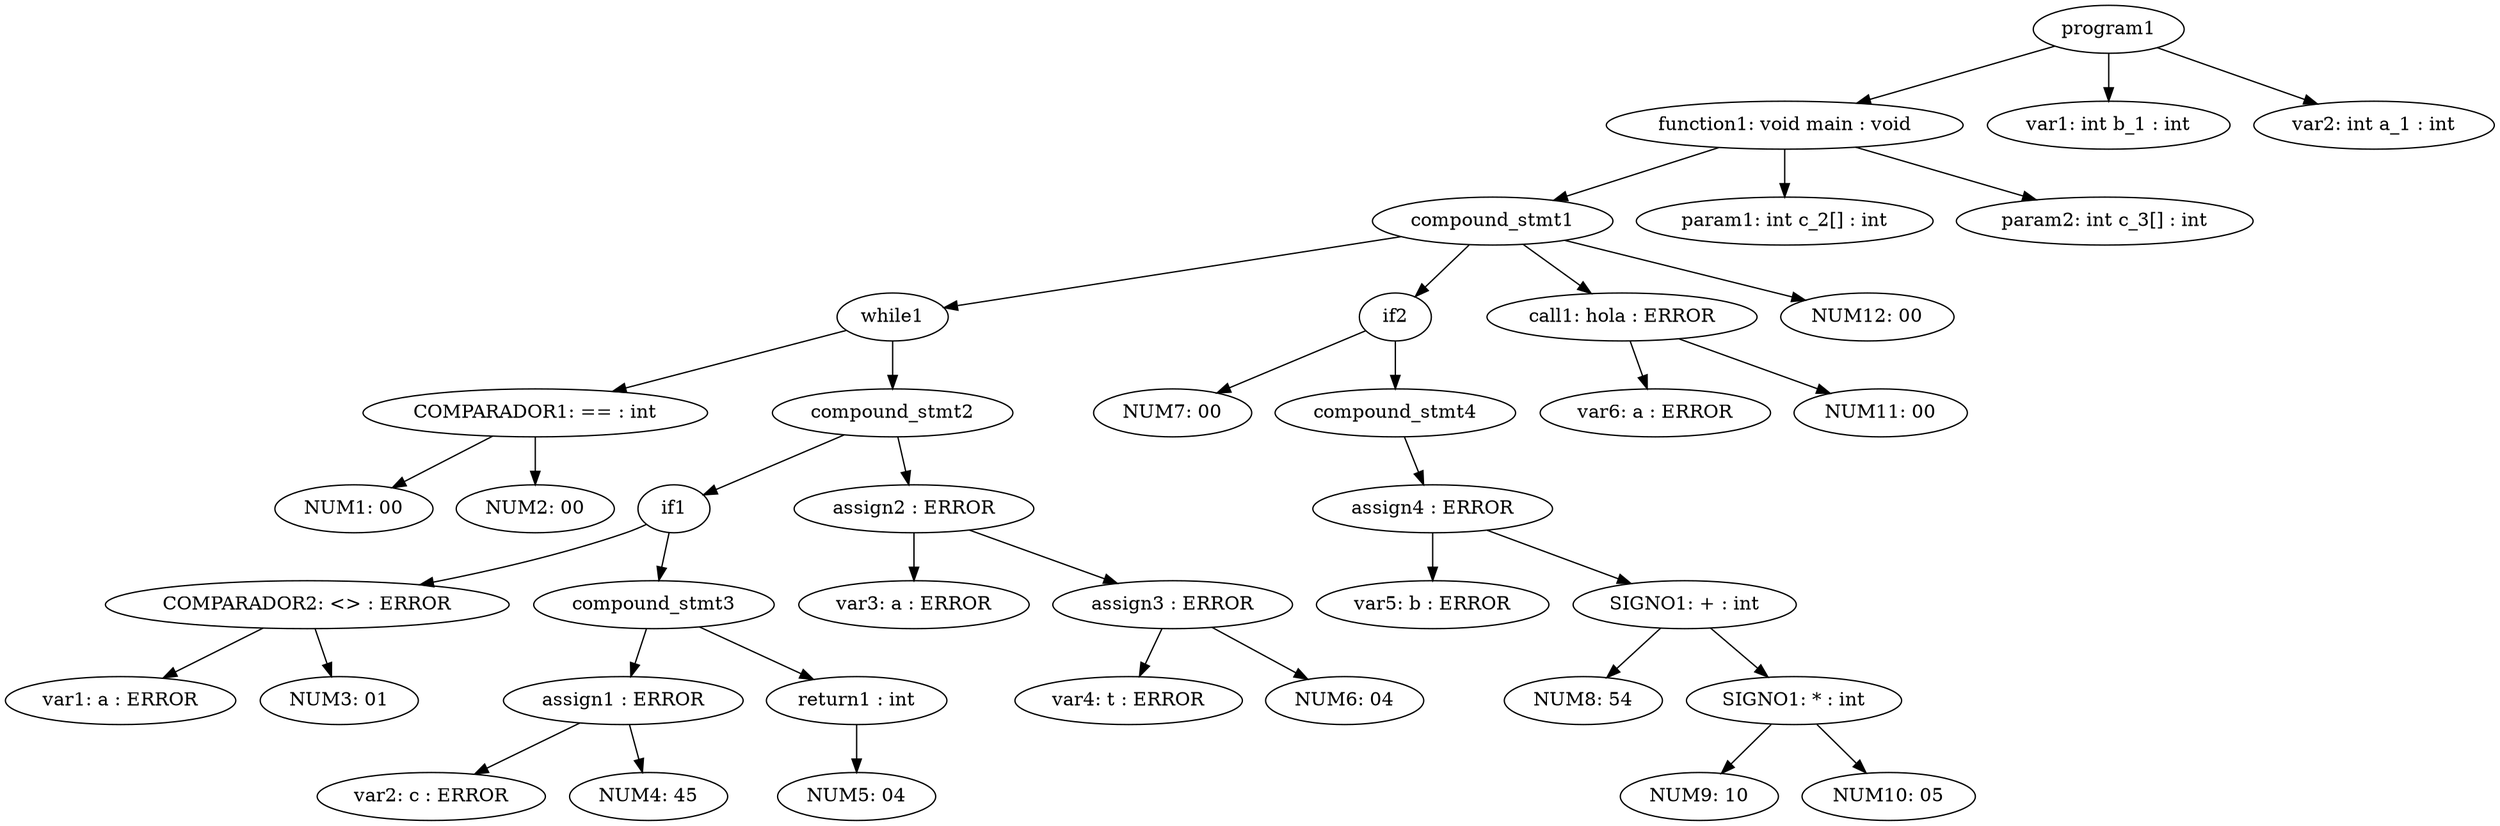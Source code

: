 digraph G {
	"program1" -> "function1: void main : void"
	"function1: void main : void" -> "compound_stmt1"
	"compound_stmt1" -> "while1"
	"while1" -> "COMPARADOR1: == : int"
	"COMPARADOR1: == : int" -> "NUM1: 00"
	"COMPARADOR1: == : int" -> "NUM2: 00"
	"while1" -> "compound_stmt2"
	"compound_stmt2" -> "if1"
	"if1" -> "COMPARADOR2: <> : ERROR"
	"COMPARADOR2: <> : ERROR" -> "var1: a : ERROR"
	"COMPARADOR2: <> : ERROR" -> "NUM3: 01"
	"if1" -> "compound_stmt3"
	"compound_stmt3" -> "assign1 : ERROR"
	"assign1 : ERROR" -> "var2: c : ERROR"
	"assign1 : ERROR" -> "NUM4: 45"
	"compound_stmt3" -> "return1 : int"
	"return1 : int" -> "NUM5: 04"
	"compound_stmt2" -> "assign2 : ERROR"
	"assign2 : ERROR" -> "var3: a : ERROR"
	"assign2 : ERROR" -> "assign3 : ERROR"
	"assign3 : ERROR" -> "var4: t : ERROR"
	"assign3 : ERROR" -> "NUM6: 04"
	"compound_stmt1" -> "if2"
	"if2" -> "NUM7: 00"
	"if2" -> "compound_stmt4"
	"compound_stmt4" -> "assign4 : ERROR"
	"assign4 : ERROR" -> "var5: b : ERROR"
	"assign4 : ERROR" -> "SIGNO1: + : int"
	"SIGNO1: + : int" -> "NUM8: 54"
	"SIGNO1: + : int" -> "SIGNO1: * : int"
	"SIGNO1: * : int" -> "NUM9: 10"
	"SIGNO1: * : int" -> "NUM10: 05"
	"compound_stmt1" -> "call1: hola : ERROR"
	"call1: hola : ERROR" -> "var6: a : ERROR"
	"call1: hola : ERROR" -> "NUM11: 00"
	"compound_stmt1" -> "NUM12: 00"
	"function1: void main : void" -> "param1: int c_2[] : int"
	"function1: void main : void" -> "param2: int c_3[] : int"
	"program1" -> "var1: int b_1 : int"
	"program1" -> "var2: int a_1 : int"
}